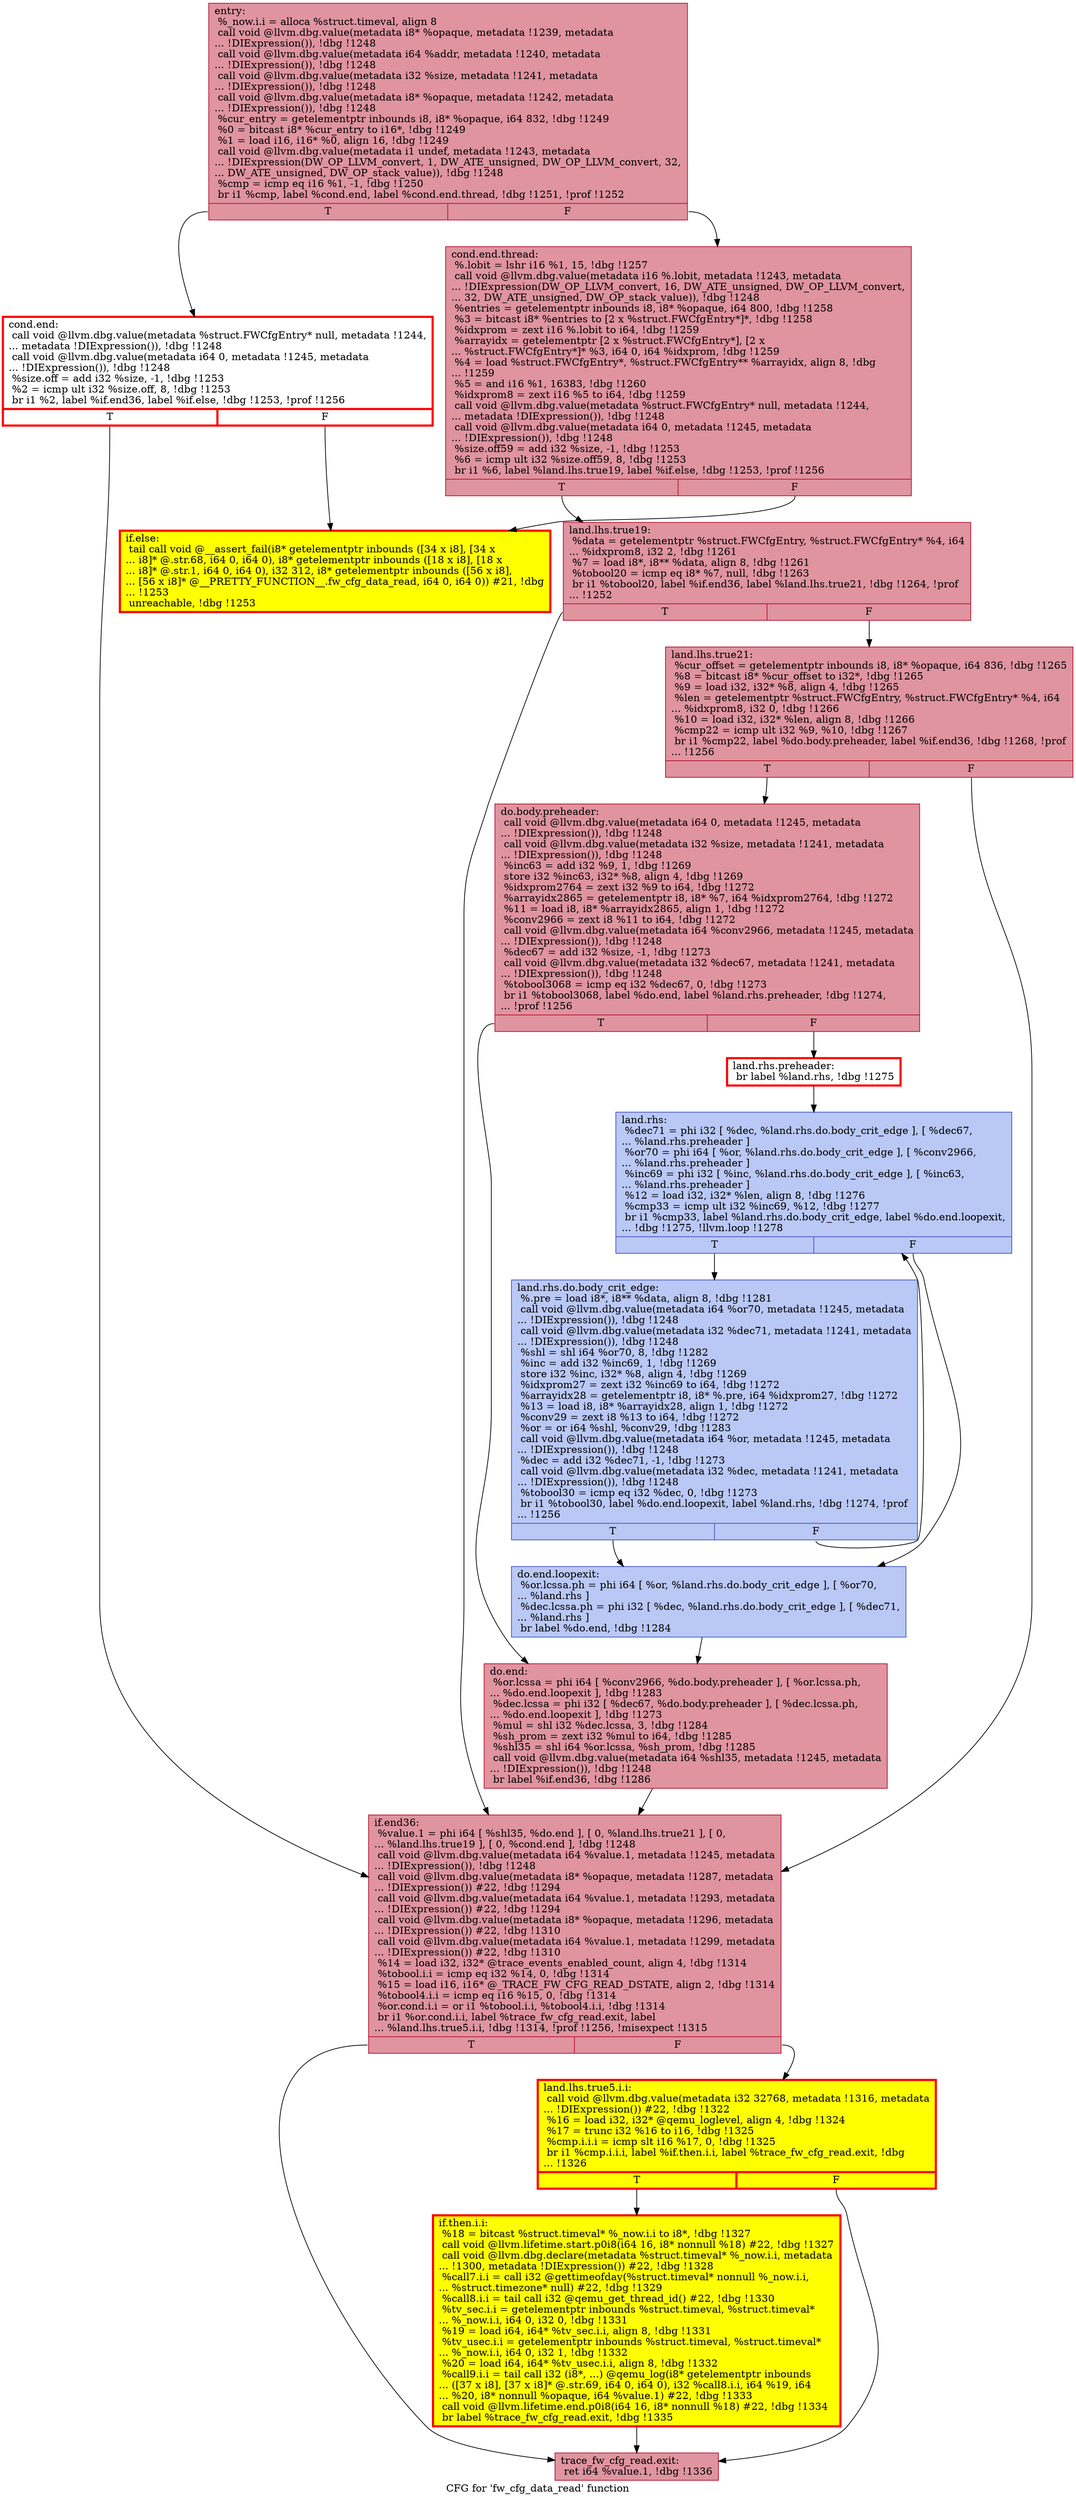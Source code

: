 digraph "CFG for 'fw_cfg_data_read' function" {
	label="CFG for 'fw_cfg_data_read' function";

	Node0x561075c38a90 [shape=record,color="#b70d28ff", style=filled, fillcolor="#b70d2870",label="{entry:\l  %_now.i.i = alloca %struct.timeval, align 8\l  call void @llvm.dbg.value(metadata i8* %opaque, metadata !1239, metadata\l... !DIExpression()), !dbg !1248\l  call void @llvm.dbg.value(metadata i64 %addr, metadata !1240, metadata\l... !DIExpression()), !dbg !1248\l  call void @llvm.dbg.value(metadata i32 %size, metadata !1241, metadata\l... !DIExpression()), !dbg !1248\l  call void @llvm.dbg.value(metadata i8* %opaque, metadata !1242, metadata\l... !DIExpression()), !dbg !1248\l  %cur_entry = getelementptr inbounds i8, i8* %opaque, i64 832, !dbg !1249\l  %0 = bitcast i8* %cur_entry to i16*, !dbg !1249\l  %1 = load i16, i16* %0, align 16, !dbg !1249\l  call void @llvm.dbg.value(metadata i1 undef, metadata !1243, metadata\l... !DIExpression(DW_OP_LLVM_convert, 1, DW_ATE_unsigned, DW_OP_LLVM_convert, 32,\l... DW_ATE_unsigned, DW_OP_stack_value)), !dbg !1248\l  %cmp = icmp eq i16 %1, -1, !dbg !1250\l  br i1 %cmp, label %cond.end, label %cond.end.thread, !dbg !1251, !prof !1252\l|{<s0>T|<s1>F}}"];
	Node0x561075c38a90:s0 -> Node0x561075db8660;
	Node0x561075c38a90:s1 -> Node0x561075d9ae40;
	Node0x561075db8660 [shape=record,penwidth=3.0, color="red",label="{cond.end:                                         \l  call void @llvm.dbg.value(metadata %struct.FWCfgEntry* null, metadata !1244,\l... metadata !DIExpression()), !dbg !1248\l  call void @llvm.dbg.value(metadata i64 0, metadata !1245, metadata\l... !DIExpression()), !dbg !1248\l  %size.off = add i32 %size, -1, !dbg !1253\l  %2 = icmp ult i32 %size.off, 8, !dbg !1253\l  br i1 %2, label %if.end36, label %if.else, !dbg !1253, !prof !1256\l|{<s0>T|<s1>F}}"];
	Node0x561075db8660:s0 -> Node0x561075dbabc0;
	Node0x561075db8660:s1 -> Node0x561075db9ff0;
	Node0x561075d9ae40 [shape=record,color="#b70d28ff", style=filled, fillcolor="#b70d2870",label="{cond.end.thread:                                  \l  %.lobit = lshr i16 %1, 15, !dbg !1257\l  call void @llvm.dbg.value(metadata i16 %.lobit, metadata !1243, metadata\l... !DIExpression(DW_OP_LLVM_convert, 16, DW_ATE_unsigned, DW_OP_LLVM_convert,\l... 32, DW_ATE_unsigned, DW_OP_stack_value)), !dbg !1248\l  %entries = getelementptr inbounds i8, i8* %opaque, i64 800, !dbg !1258\l  %3 = bitcast i8* %entries to [2 x %struct.FWCfgEntry*]*, !dbg !1258\l  %idxprom = zext i16 %.lobit to i64, !dbg !1259\l  %arrayidx = getelementptr [2 x %struct.FWCfgEntry*], [2 x\l... %struct.FWCfgEntry*]* %3, i64 0, i64 %idxprom, !dbg !1259\l  %4 = load %struct.FWCfgEntry*, %struct.FWCfgEntry** %arrayidx, align 8, !dbg\l... !1259\l  %5 = and i16 %1, 16383, !dbg !1260\l  %idxprom8 = zext i16 %5 to i64, !dbg !1259\l  call void @llvm.dbg.value(metadata %struct.FWCfgEntry* null, metadata !1244,\l... metadata !DIExpression()), !dbg !1248\l  call void @llvm.dbg.value(metadata i64 0, metadata !1245, metadata\l... !DIExpression()), !dbg !1248\l  %size.off59 = add i32 %size, -1, !dbg !1253\l  %6 = icmp ult i32 %size.off59, 8, !dbg !1253\l  br i1 %6, label %land.lhs.true19, label %if.else, !dbg !1253, !prof !1256\l|{<s0>T|<s1>F}}"];
	Node0x561075d9ae40:s0 -> Node0x561075dbace0;
	Node0x561075d9ae40:s1 -> Node0x561075db9ff0;
	Node0x561075db9ff0 [shape=record,penwidth=3.0, style="filled", color="red", fillcolor="yellow",label="{if.else:                                          \l  tail call void @__assert_fail(i8* getelementptr inbounds ([34 x i8], [34 x\l... i8]* @.str.68, i64 0, i64 0), i8* getelementptr inbounds ([18 x i8], [18 x\l... i8]* @.str.1, i64 0, i64 0), i32 312, i8* getelementptr inbounds ([56 x i8],\l... [56 x i8]* @__PRETTY_FUNCTION__.fw_cfg_data_read, i64 0, i64 0)) #21, !dbg\l... !1253\l  unreachable, !dbg !1253\l}"];
	Node0x561075dbace0 [shape=record,color="#b70d28ff", style=filled, fillcolor="#b70d2870",label="{land.lhs.true19:                                  \l  %data = getelementptr %struct.FWCfgEntry, %struct.FWCfgEntry* %4, i64\l... %idxprom8, i32 2, !dbg !1261\l  %7 = load i8*, i8** %data, align 8, !dbg !1261\l  %tobool20 = icmp eq i8* %7, null, !dbg !1263\l  br i1 %tobool20, label %if.end36, label %land.lhs.true21, !dbg !1264, !prof\l... !1252\l|{<s0>T|<s1>F}}"];
	Node0x561075dbace0:s0 -> Node0x561075dbabc0;
	Node0x561075dbace0:s1 -> Node0x561075dbac30;
	Node0x561075dbac30 [shape=record,color="#b70d28ff", style=filled, fillcolor="#b70d2870",label="{land.lhs.true21:                                  \l  %cur_offset = getelementptr inbounds i8, i8* %opaque, i64 836, !dbg !1265\l  %8 = bitcast i8* %cur_offset to i32*, !dbg !1265\l  %9 = load i32, i32* %8, align 4, !dbg !1265\l  %len = getelementptr %struct.FWCfgEntry, %struct.FWCfgEntry* %4, i64\l... %idxprom8, i32 0, !dbg !1266\l  %10 = load i32, i32* %len, align 8, !dbg !1266\l  %cmp22 = icmp ult i32 %9, %10, !dbg !1267\l  br i1 %cmp22, label %do.body.preheader, label %if.end36, !dbg !1268, !prof\l... !1256\l|{<s0>T|<s1>F}}"];
	Node0x561075dbac30:s0 -> Node0x561075d9c2c0;
	Node0x561075dbac30:s1 -> Node0x561075dbabc0;
	Node0x561075d9c2c0 [shape=record,color="#b70d28ff", style=filled, fillcolor="#b70d2870",label="{do.body.preheader:                                \l  call void @llvm.dbg.value(metadata i64 0, metadata !1245, metadata\l... !DIExpression()), !dbg !1248\l  call void @llvm.dbg.value(metadata i32 %size, metadata !1241, metadata\l... !DIExpression()), !dbg !1248\l  %inc63 = add i32 %9, 1, !dbg !1269\l  store i32 %inc63, i32* %8, align 4, !dbg !1269\l  %idxprom2764 = zext i32 %9 to i64, !dbg !1272\l  %arrayidx2865 = getelementptr i8, i8* %7, i64 %idxprom2764, !dbg !1272\l  %11 = load i8, i8* %arrayidx2865, align 1, !dbg !1272\l  %conv2966 = zext i8 %11 to i64, !dbg !1272\l  call void @llvm.dbg.value(metadata i64 %conv2966, metadata !1245, metadata\l... !DIExpression()), !dbg !1248\l  %dec67 = add i32 %size, -1, !dbg !1273\l  call void @llvm.dbg.value(metadata i32 %dec67, metadata !1241, metadata\l... !DIExpression()), !dbg !1248\l  %tobool3068 = icmp eq i32 %dec67, 0, !dbg !1273\l  br i1 %tobool3068, label %do.end, label %land.rhs.preheader, !dbg !1274,\l... !prof !1256\l|{<s0>T|<s1>F}}"];
	Node0x561075d9c2c0:s0 -> Node0x561075d37850;
	Node0x561075d9c2c0:s1 -> Node0x561075db9f10;
	Node0x561075db9f10 [shape=record,penwidth=3.0, color="red",label="{land.rhs.preheader:                               \l  br label %land.rhs, !dbg !1275\l}"];
	Node0x561075db9f10 -> Node0x561075d387f0;
	Node0x561075d387f0 [shape=record,color="#3d50c3ff", style=filled, fillcolor="#6282ea70",label="{land.rhs:                                         \l  %dec71 = phi i32 [ %dec, %land.rhs.do.body_crit_edge ], [ %dec67,\l... %land.rhs.preheader ]\l  %or70 = phi i64 [ %or, %land.rhs.do.body_crit_edge ], [ %conv2966,\l... %land.rhs.preheader ]\l  %inc69 = phi i32 [ %inc, %land.rhs.do.body_crit_edge ], [ %inc63,\l... %land.rhs.preheader ]\l  %12 = load i32, i32* %len, align 8, !dbg !1276\l  %cmp33 = icmp ult i32 %inc69, %12, !dbg !1277\l  br i1 %cmp33, label %land.rhs.do.body_crit_edge, label %do.end.loopexit,\l... !dbg !1275, !llvm.loop !1278\l|{<s0>T|<s1>F}}"];
	Node0x561075d387f0:s0 -> Node0x561075d27b10;
	Node0x561075d387f0:s1 -> Node0x561075d9f120;
	Node0x561075d27b10 [shape=record,color="#3d50c3ff", style=filled, fillcolor="#6282ea70",label="{land.rhs.do.body_crit_edge:                       \l  %.pre = load i8*, i8** %data, align 8, !dbg !1281\l  call void @llvm.dbg.value(metadata i64 %or70, metadata !1245, metadata\l... !DIExpression()), !dbg !1248\l  call void @llvm.dbg.value(metadata i32 %dec71, metadata !1241, metadata\l... !DIExpression()), !dbg !1248\l  %shl = shl i64 %or70, 8, !dbg !1282\l  %inc = add i32 %inc69, 1, !dbg !1269\l  store i32 %inc, i32* %8, align 4, !dbg !1269\l  %idxprom27 = zext i32 %inc69 to i64, !dbg !1272\l  %arrayidx28 = getelementptr i8, i8* %.pre, i64 %idxprom27, !dbg !1272\l  %13 = load i8, i8* %arrayidx28, align 1, !dbg !1272\l  %conv29 = zext i8 %13 to i64, !dbg !1272\l  %or = or i64 %shl, %conv29, !dbg !1283\l  call void @llvm.dbg.value(metadata i64 %or, metadata !1245, metadata\l... !DIExpression()), !dbg !1248\l  %dec = add i32 %dec71, -1, !dbg !1273\l  call void @llvm.dbg.value(metadata i32 %dec, metadata !1241, metadata\l... !DIExpression()), !dbg !1248\l  %tobool30 = icmp eq i32 %dec, 0, !dbg !1273\l  br i1 %tobool30, label %do.end.loopexit, label %land.rhs, !dbg !1274, !prof\l... !1256\l|{<s0>T|<s1>F}}"];
	Node0x561075d27b10:s0 -> Node0x561075d9f120;
	Node0x561075d27b10:s1 -> Node0x561075d387f0;
	Node0x561075d9f120 [shape=record,color="#3d50c3ff", style=filled, fillcolor="#6282ea70",label="{do.end.loopexit:                                  \l  %or.lcssa.ph = phi i64 [ %or, %land.rhs.do.body_crit_edge ], [ %or70,\l... %land.rhs ]\l  %dec.lcssa.ph = phi i32 [ %dec, %land.rhs.do.body_crit_edge ], [ %dec71,\l... %land.rhs ]\l  br label %do.end, !dbg !1284\l}"];
	Node0x561075d9f120 -> Node0x561075d37850;
	Node0x561075d37850 [shape=record,color="#b70d28ff", style=filled, fillcolor="#b70d2870",label="{do.end:                                           \l  %or.lcssa = phi i64 [ %conv2966, %do.body.preheader ], [ %or.lcssa.ph,\l... %do.end.loopexit ], !dbg !1283\l  %dec.lcssa = phi i32 [ %dec67, %do.body.preheader ], [ %dec.lcssa.ph,\l... %do.end.loopexit ], !dbg !1273\l  %mul = shl i32 %dec.lcssa, 3, !dbg !1284\l  %sh_prom = zext i32 %mul to i64, !dbg !1285\l  %shl35 = shl i64 %or.lcssa, %sh_prom, !dbg !1285\l  call void @llvm.dbg.value(metadata i64 %shl35, metadata !1245, metadata\l... !DIExpression()), !dbg !1248\l  br label %if.end36, !dbg !1286\l}"];
	Node0x561075d37850 -> Node0x561075dbabc0;
	Node0x561075dbabc0 [shape=record,color="#b70d28ff", style=filled, fillcolor="#b70d2870",label="{if.end36:                                         \l  %value.1 = phi i64 [ %shl35, %do.end ], [ 0, %land.lhs.true21 ], [ 0,\l... %land.lhs.true19 ], [ 0, %cond.end ], !dbg !1248\l  call void @llvm.dbg.value(metadata i64 %value.1, metadata !1245, metadata\l... !DIExpression()), !dbg !1248\l  call void @llvm.dbg.value(metadata i8* %opaque, metadata !1287, metadata\l... !DIExpression()) #22, !dbg !1294\l  call void @llvm.dbg.value(metadata i64 %value.1, metadata !1293, metadata\l... !DIExpression()) #22, !dbg !1294\l  call void @llvm.dbg.value(metadata i8* %opaque, metadata !1296, metadata\l... !DIExpression()) #22, !dbg !1310\l  call void @llvm.dbg.value(metadata i64 %value.1, metadata !1299, metadata\l... !DIExpression()) #22, !dbg !1310\l  %14 = load i32, i32* @trace_events_enabled_count, align 4, !dbg !1314\l  %tobool.i.i = icmp eq i32 %14, 0, !dbg !1314\l  %15 = load i16, i16* @_TRACE_FW_CFG_READ_DSTATE, align 2, !dbg !1314\l  %tobool4.i.i = icmp eq i16 %15, 0, !dbg !1314\l  %or.cond.i.i = or i1 %tobool.i.i, %tobool4.i.i, !dbg !1314\l  br i1 %or.cond.i.i, label %trace_fw_cfg_read.exit, label\l... %land.lhs.true5.i.i, !dbg !1314, !prof !1256, !misexpect !1315\l|{<s0>T|<s1>F}}"];
	Node0x561075dbabc0:s0 -> Node0x561075e30bf0;
	Node0x561075dbabc0:s1 -> Node0x561075d3b310;
	Node0x561075d3b310 [shape=record,penwidth=3.0, style="filled", color="red", fillcolor="yellow",label="{land.lhs.true5.i.i:                               \l  call void @llvm.dbg.value(metadata i32 32768, metadata !1316, metadata\l... !DIExpression()) #22, !dbg !1322\l  %16 = load i32, i32* @qemu_loglevel, align 4, !dbg !1324\l  %17 = trunc i32 %16 to i16, !dbg !1325\l  %cmp.i.i.i = icmp slt i16 %17, 0, !dbg !1325\l  br i1 %cmp.i.i.i, label %if.then.i.i, label %trace_fw_cfg_read.exit, !dbg\l... !1326\l|{<s0>T|<s1>F}}"];
	Node0x561075d3b310:s0 -> Node0x561075cf8cc0;
	Node0x561075d3b310:s1 -> Node0x561075e30bf0;
	Node0x561075cf8cc0 [shape=record,penwidth=3.0, style="filled", color="red", fillcolor="yellow",label="{if.then.i.i:                                      \l  %18 = bitcast %struct.timeval* %_now.i.i to i8*, !dbg !1327\l  call void @llvm.lifetime.start.p0i8(i64 16, i8* nonnull %18) #22, !dbg !1327\l  call void @llvm.dbg.declare(metadata %struct.timeval* %_now.i.i, metadata\l... !1300, metadata !DIExpression()) #22, !dbg !1328\l  %call7.i.i = call i32 @gettimeofday(%struct.timeval* nonnull %_now.i.i,\l... %struct.timezone* null) #22, !dbg !1329\l  %call8.i.i = tail call i32 @qemu_get_thread_id() #22, !dbg !1330\l  %tv_sec.i.i = getelementptr inbounds %struct.timeval, %struct.timeval*\l... %_now.i.i, i64 0, i32 0, !dbg !1331\l  %19 = load i64, i64* %tv_sec.i.i, align 8, !dbg !1331\l  %tv_usec.i.i = getelementptr inbounds %struct.timeval, %struct.timeval*\l... %_now.i.i, i64 0, i32 1, !dbg !1332\l  %20 = load i64, i64* %tv_usec.i.i, align 8, !dbg !1332\l  %call9.i.i = tail call i32 (i8*, ...) @qemu_log(i8* getelementptr inbounds\l... ([37 x i8], [37 x i8]* @.str.69, i64 0, i64 0), i32 %call8.i.i, i64 %19, i64\l... %20, i8* nonnull %opaque, i64 %value.1) #22, !dbg !1333\l  call void @llvm.lifetime.end.p0i8(i64 16, i8* nonnull %18) #22, !dbg !1334\l  br label %trace_fw_cfg_read.exit, !dbg !1335\l}"];
	Node0x561075cf8cc0 -> Node0x561075e30bf0;
	Node0x561075e30bf0 [shape=record,color="#b70d28ff", style=filled, fillcolor="#b70d2870",label="{trace_fw_cfg_read.exit:                           \l  ret i64 %value.1, !dbg !1336\l}"];
}

